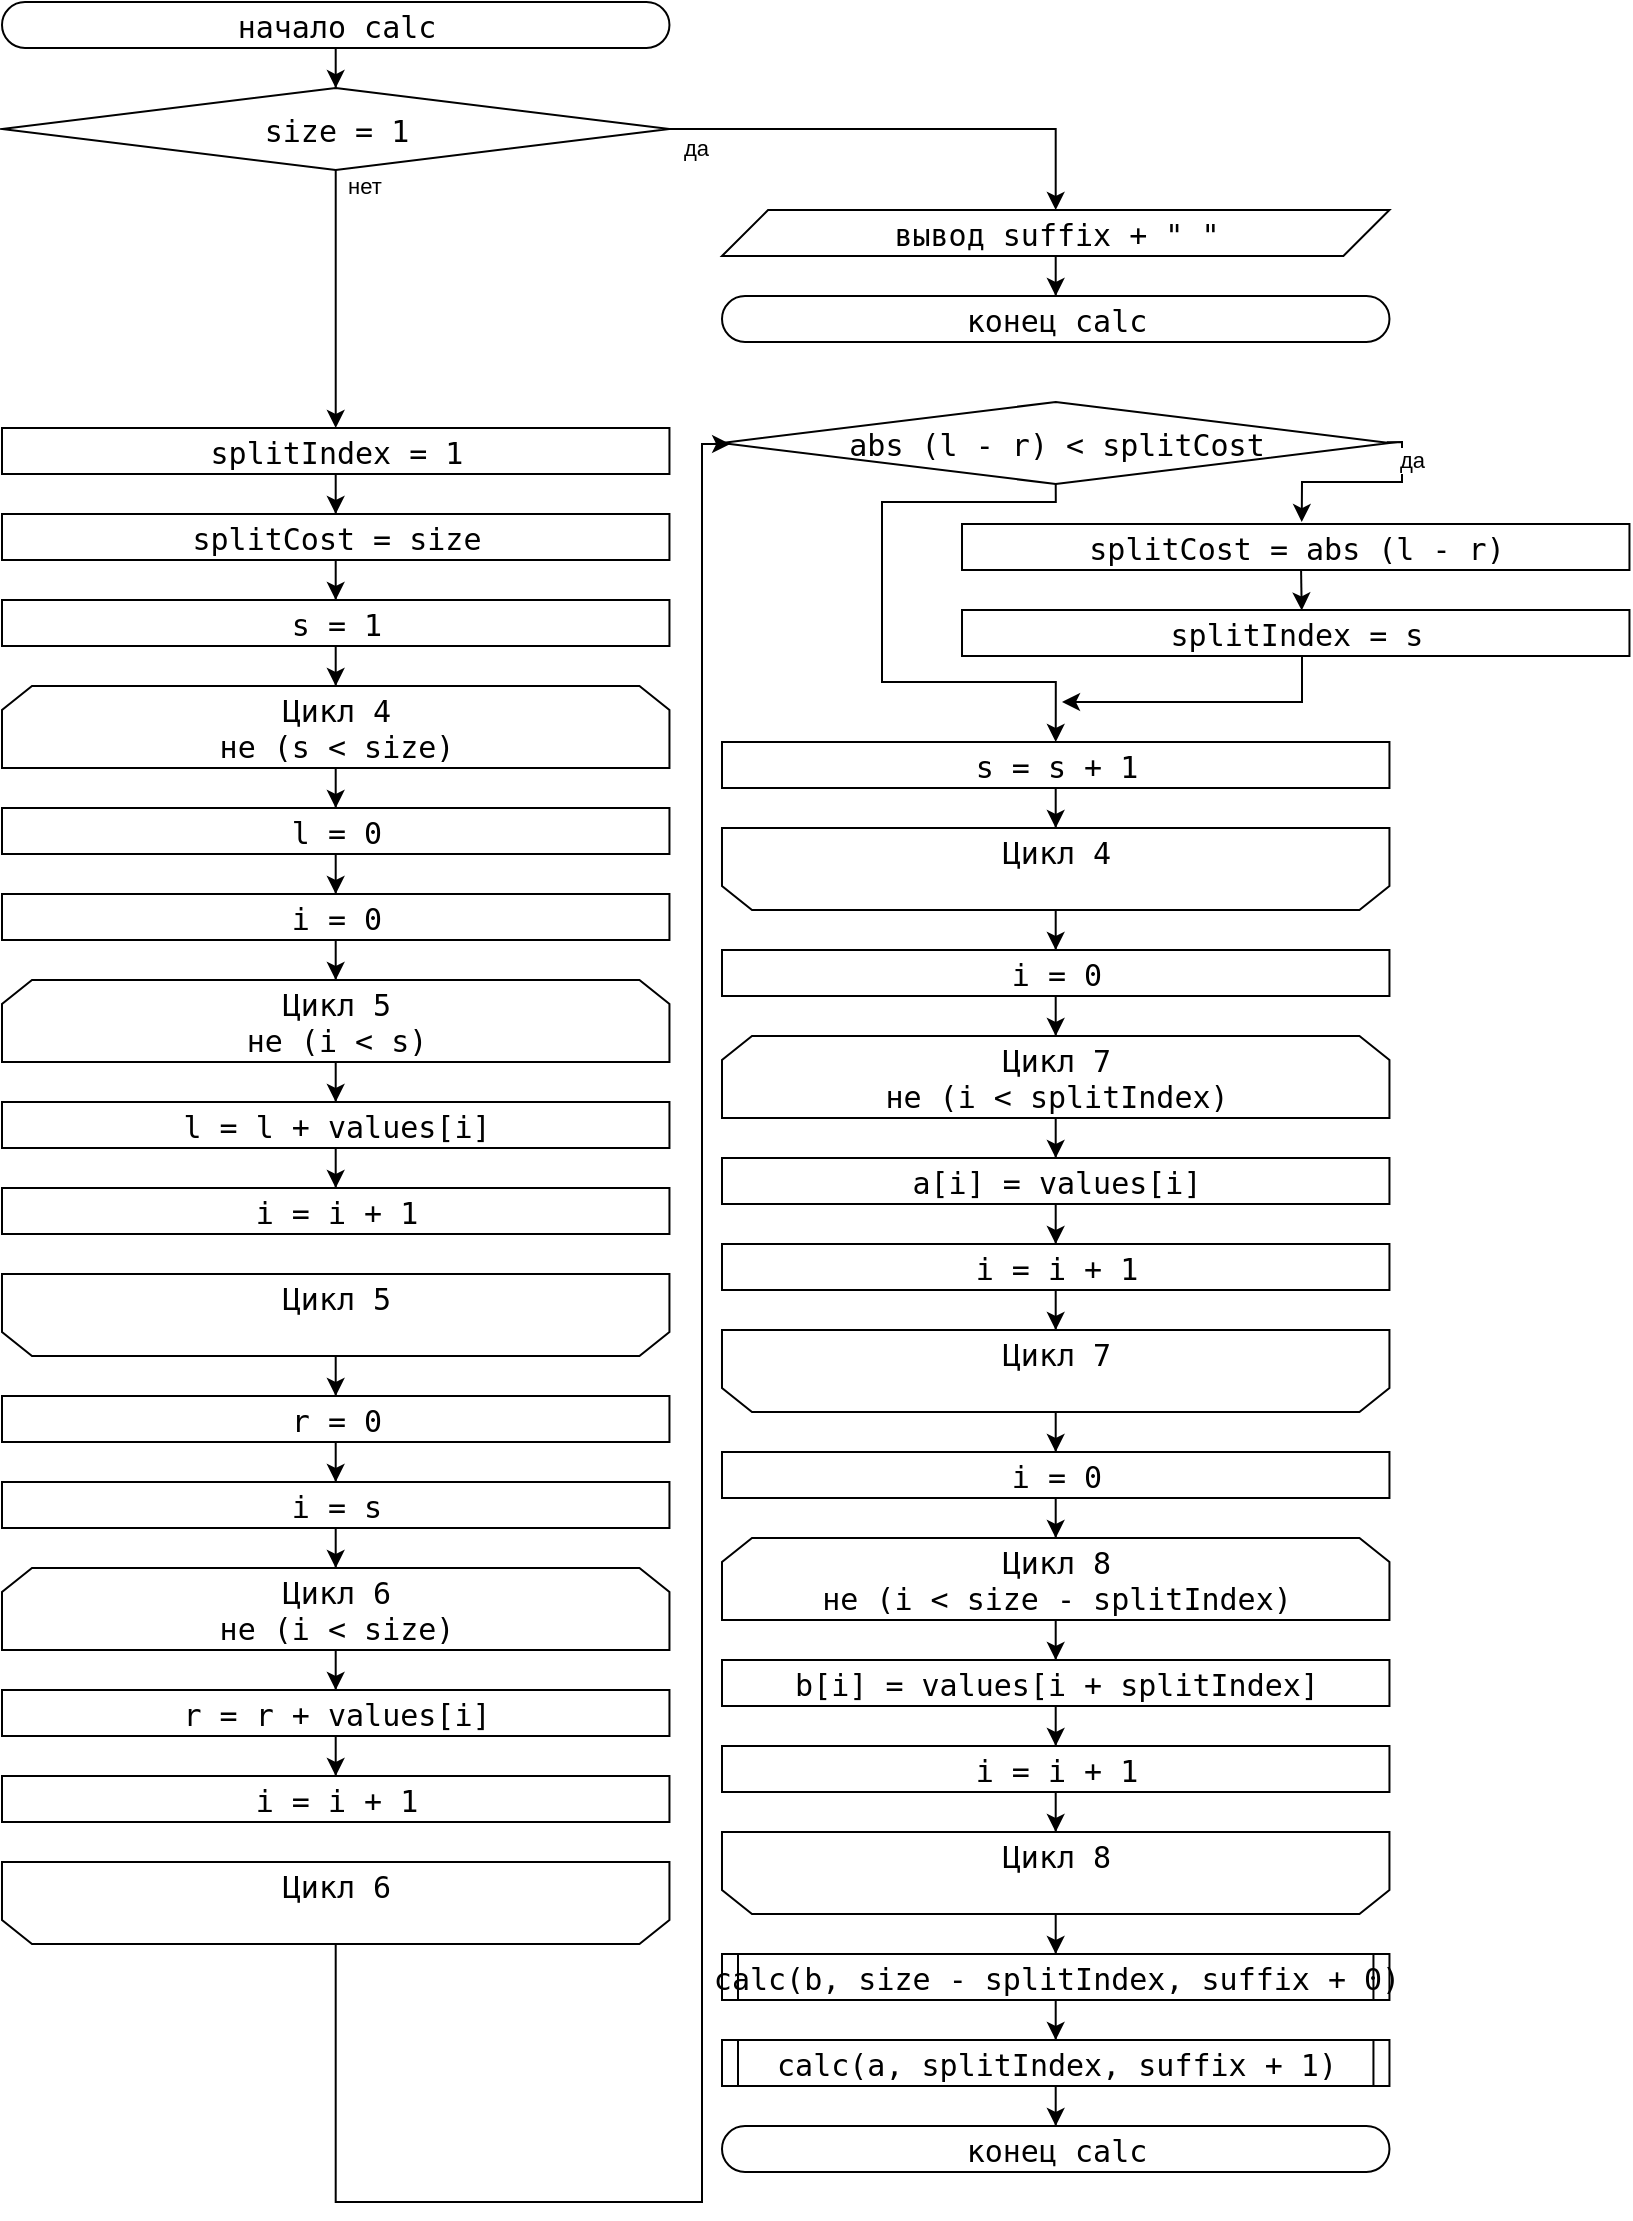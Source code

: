 <mxfile version="24.7.17" pages="2">
  <diagram id="page1" name="Page-1">
    <mxGraphModel dx="1793" dy="1098" grid="1" gridSize="10" guides="1" tooltips="1" connect="1" arrows="1" fold="1" page="1" pageScale="1" pageWidth="827" pageHeight="1169" math="0" shadow="0">
      <root>
        <mxCell id="0" />
        <mxCell id="1" parent="0" />
        <mxCell id="28" value="начало calc" style="fontSize=15;strokeWidth=1;html=1;glass=0;shadow=0;fontFamily=monospace;arcSize=987;rounded=1;absoluteArcSize=1;" parent="1" vertex="1">
          <mxGeometry width="333.724" height="23" as="geometry" />
        </mxCell>
        <mxCell id="30" value="вывод suffix + &quot; &quot;" style="fontSize=15;strokeWidth=1;html=1;glass=0;shadow=0;fontFamily=monospace;shape=parallelogram;perimeter=parallelogramPerimeter;size=0.069;" parent="1" vertex="1">
          <mxGeometry x="360.004" y="104" width="333.724" height="23" as="geometry" />
        </mxCell>
        <mxCell id="arrow-0" style="fontSize=15;strokeWidth=1;html=1;glass=0;shadow=0;rounded=0;orthogonalLoop=1;jettySize=auto;jumpStyle=sharp;edgeStyle=orthogonalEdgeStyle;" parent="1" source="29" target="30" edge="1">
          <mxGeometry relative="1" as="geometry" />
        </mxCell>
        <mxCell id="label-0" value="да" style="fontSize=15;strokeWidth=1;html=1;glass=0;shadow=0;edgeLabel;align=left;verticalAlign=top;resizable=0;points=[];" parent="arrow-0" vertex="1" connectable="0">
          <mxGeometry x="-1" y="-1" relative="1" as="geometry">
            <mxPoint x="5" y="-5" as="offset" />
          </mxGeometry>
        </mxCell>
        <mxCell id="31" value="конец calc" style="fontSize=15;strokeWidth=1;html=1;glass=0;shadow=0;fontFamily=monospace;arcSize=987;rounded=1;absoluteArcSize=1;" parent="1" vertex="1">
          <mxGeometry x="360.004" y="147" width="333.724" height="23" as="geometry" />
        </mxCell>
        <mxCell id="arrow-1" style="fontSize=15;strokeWidth=1;html=1;glass=0;shadow=0;rounded=0;orthogonalLoop=1;jettySize=auto;jumpStyle=sharp;edgeStyle=orthogonalEdgeStyle;" parent="1" source="30" target="31" edge="1">
          <mxGeometry relative="1" as="geometry" />
        </mxCell>
        <mxCell id="29" value="size = 1" style="fontSize=15;strokeWidth=1;html=1;glass=0;shadow=0;fontFamily=monospace;rhombus;" parent="1" vertex="1">
          <mxGeometry y="43" width="333.724" height="41" as="geometry" />
        </mxCell>
        <mxCell id="arrow-2" style="fontSize=15;strokeWidth=1;html=1;glass=0;shadow=0;rounded=0;orthogonalLoop=1;jettySize=auto;jumpStyle=sharp;edgeStyle=orthogonalEdgeStyle;" parent="1" source="28" target="29" edge="1">
          <mxGeometry relative="1" as="geometry" />
        </mxCell>
        <mxCell id="32" value="splitIndex = 1" style="fontSize=15;strokeWidth=1;html=1;glass=0;shadow=0;fontFamily=monospace;" parent="1" vertex="1">
          <mxGeometry y="213" width="333.724" height="23" as="geometry" />
        </mxCell>
        <mxCell id="arrow-3" style="fontSize=15;strokeWidth=1;html=1;glass=0;shadow=0;rounded=0;orthogonalLoop=1;jettySize=auto;jumpStyle=sharp;edgeStyle=orthogonalEdgeStyle;" parent="1" source="29" target="32" edge="1">
          <mxGeometry relative="1" as="geometry" />
        </mxCell>
        <mxCell id="label-3" value="нет" style="fontSize=15;strokeWidth=1;html=1;glass=0;shadow=0;edgeLabel;align=left;verticalAlign=top;resizable=0;points=[];" parent="arrow-3" vertex="1" connectable="0">
          <mxGeometry x="-1" y="-1" relative="1" as="geometry">
            <mxPoint x="5" y="-5" as="offset" />
          </mxGeometry>
        </mxCell>
        <mxCell id="33" value="splitCost = size" style="fontSize=15;strokeWidth=1;html=1;glass=0;shadow=0;fontFamily=monospace;" parent="1" vertex="1">
          <mxGeometry y="256" width="333.724" height="23" as="geometry" />
        </mxCell>
        <mxCell id="arrow-4" style="fontSize=15;strokeWidth=1;html=1;glass=0;shadow=0;rounded=0;orthogonalLoop=1;jettySize=auto;jumpStyle=sharp;edgeStyle=orthogonalEdgeStyle;" parent="1" source="32" target="33" edge="1">
          <mxGeometry relative="1" as="geometry" />
        </mxCell>
        <mxCell id="35" value="s = 1" style="fontSize=15;strokeWidth=1;html=1;glass=0;shadow=0;fontFamily=monospace;" parent="1" vertex="1">
          <mxGeometry y="299" width="333.724" height="23" as="geometry" />
        </mxCell>
        <mxCell id="arrow-5" style="fontSize=15;strokeWidth=1;html=1;glass=0;shadow=0;rounded=0;orthogonalLoop=1;jettySize=auto;jumpStyle=sharp;edgeStyle=orthogonalEdgeStyle;" parent="1" source="33" target="35" edge="1">
          <mxGeometry relative="1" as="geometry" />
        </mxCell>
        <mxCell id="38" value="l = 0" style="fontSize=15;strokeWidth=1;html=1;glass=0;shadow=0;fontFamily=monospace;" parent="1" vertex="1">
          <mxGeometry y="403" width="333.724" height="23" as="geometry" />
        </mxCell>
        <mxCell id="arrow-6" style="fontSize=15;strokeWidth=1;html=1;glass=0;shadow=0;rounded=0;orthogonalLoop=1;jettySize=auto;jumpStyle=sharp;edgeStyle=orthogonalEdgeStyle;" parent="1" source="37" target="38" edge="1">
          <mxGeometry relative="1" as="geometry" />
        </mxCell>
        <mxCell id="40" value="i = 0" style="fontSize=15;strokeWidth=1;html=1;glass=0;shadow=0;fontFamily=monospace;" parent="1" vertex="1">
          <mxGeometry y="446" width="333.724" height="23" as="geometry" />
        </mxCell>
        <mxCell id="arrow-7" style="fontSize=15;strokeWidth=1;html=1;glass=0;shadow=0;rounded=0;orthogonalLoop=1;jettySize=auto;jumpStyle=sharp;edgeStyle=orthogonalEdgeStyle;" parent="1" source="38" target="40" edge="1">
          <mxGeometry relative="1" as="geometry" />
        </mxCell>
        <mxCell id="43" value="l = l + values[i]" style="fontSize=15;strokeWidth=1;html=1;glass=0;shadow=0;fontFamily=monospace;" parent="1" vertex="1">
          <mxGeometry y="550" width="333.724" height="23" as="geometry" />
        </mxCell>
        <mxCell id="arrow-8" style="fontSize=15;strokeWidth=1;html=1;glass=0;shadow=0;rounded=0;orthogonalLoop=1;jettySize=auto;jumpStyle=sharp;edgeStyle=orthogonalEdgeStyle;" parent="1" source="42" target="43" edge="1">
          <mxGeometry relative="1" as="geometry" />
        </mxCell>
        <mxCell id="41" value="i = i + 1 " style="fontSize=15;strokeWidth=1;html=1;glass=0;shadow=0;fontFamily=monospace;" parent="1" vertex="1">
          <mxGeometry y="593" width="333.724" height="23" as="geometry" />
        </mxCell>
        <mxCell id="arrow-9" style="fontSize=15;strokeWidth=1;html=1;glass=0;shadow=0;rounded=0;orthogonalLoop=1;jettySize=auto;jumpStyle=sharp;edgeStyle=orthogonalEdgeStyle;" parent="1" source="43" target="41" edge="1">
          <mxGeometry relative="1" as="geometry" />
        </mxCell>
        <mxCell id="42" value="Цикл 5&#xa;не (i &lt; s)" style="fontSize=15;strokeWidth=1;html=1;glass=0;shadow=0;fontFamily=monospace;shape=loopLimit;direction=east;size=15" parent="1" vertex="1">
          <mxGeometry y="489" width="333.724" height="41" as="geometry" />
        </mxCell>
        <mxCell id="arrow-10" style="fontSize=15;strokeWidth=1;html=1;glass=0;shadow=0;rounded=0;orthogonalLoop=1;jettySize=auto;jumpStyle=sharp;edgeStyle=orthogonalEdgeStyle;" parent="1" source="40" target="42" edge="1">
          <mxGeometry relative="1" as="geometry" />
        </mxCell>
        <mxCell id="44" value="Цикл 5&#xa;" style="fontSize=15;strokeWidth=1;html=1;glass=0;shadow=0;fontFamily=monospace;shape=loopLimit;direction=west;size=15" parent="1" vertex="1">
          <mxGeometry y="636" width="333.724" height="41" as="geometry" />
        </mxCell>
        <mxCell id="45" value="r = 0" style="fontSize=15;strokeWidth=1;html=1;glass=0;shadow=0;fontFamily=monospace;" parent="1" vertex="1">
          <mxGeometry y="697" width="333.724" height="23" as="geometry" />
        </mxCell>
        <mxCell id="arrow-11" style="fontSize=15;strokeWidth=1;html=1;glass=0;shadow=0;rounded=0;orthogonalLoop=1;jettySize=auto;jumpStyle=sharp;edgeStyle=orthogonalEdgeStyle;" parent="1" source="44" target="45" edge="1">
          <mxGeometry relative="1" as="geometry" />
        </mxCell>
        <mxCell id="47" value="i = s" style="fontSize=15;strokeWidth=1;html=1;glass=0;shadow=0;fontFamily=monospace;" parent="1" vertex="1">
          <mxGeometry y="740" width="333.724" height="23" as="geometry" />
        </mxCell>
        <mxCell id="arrow-12" style="fontSize=15;strokeWidth=1;html=1;glass=0;shadow=0;rounded=0;orthogonalLoop=1;jettySize=auto;jumpStyle=sharp;edgeStyle=orthogonalEdgeStyle;" parent="1" source="45" target="47" edge="1">
          <mxGeometry relative="1" as="geometry" />
        </mxCell>
        <mxCell id="50" value="r = r + values[i]" style="fontSize=15;strokeWidth=1;html=1;glass=0;shadow=0;fontFamily=monospace;" parent="1" vertex="1">
          <mxGeometry y="844" width="333.724" height="23" as="geometry" />
        </mxCell>
        <mxCell id="arrow-13" style="fontSize=15;strokeWidth=1;html=1;glass=0;shadow=0;rounded=0;orthogonalLoop=1;jettySize=auto;jumpStyle=sharp;edgeStyle=orthogonalEdgeStyle;" parent="1" source="49" target="50" edge="1">
          <mxGeometry relative="1" as="geometry" />
        </mxCell>
        <mxCell id="48" value="i = i + 1 " style="fontSize=15;strokeWidth=1;html=1;glass=0;shadow=0;fontFamily=monospace;" parent="1" vertex="1">
          <mxGeometry y="887" width="333.724" height="23" as="geometry" />
        </mxCell>
        <mxCell id="arrow-14" style="fontSize=15;strokeWidth=1;html=1;glass=0;shadow=0;rounded=0;orthogonalLoop=1;jettySize=auto;jumpStyle=sharp;edgeStyle=orthogonalEdgeStyle;" parent="1" source="50" target="48" edge="1">
          <mxGeometry relative="1" as="geometry" />
        </mxCell>
        <mxCell id="49" value="Цикл 6&#xa;не (i &lt; size)" style="fontSize=15;strokeWidth=1;html=1;glass=0;shadow=0;fontFamily=monospace;shape=loopLimit;direction=east;size=15" parent="1" vertex="1">
          <mxGeometry y="783" width="333.724" height="41" as="geometry" />
        </mxCell>
        <mxCell id="arrow-15" style="fontSize=15;strokeWidth=1;html=1;glass=0;shadow=0;rounded=0;orthogonalLoop=1;jettySize=auto;jumpStyle=sharp;edgeStyle=orthogonalEdgeStyle;" parent="1" source="47" target="49" edge="1">
          <mxGeometry relative="1" as="geometry" />
        </mxCell>
        <mxCell id="51" value="Цикл 6&#xa;" style="fontSize=15;strokeWidth=1;html=1;glass=0;shadow=0;fontFamily=monospace;shape=loopLimit;direction=west;size=15" parent="1" vertex="1">
          <mxGeometry y="930" width="333.724" height="41" as="geometry" />
        </mxCell>
        <mxCell id="53" value="splitCost = abs (l - r)" style="fontSize=15;strokeWidth=1;html=1;glass=0;shadow=0;fontFamily=monospace;" parent="1" vertex="1">
          <mxGeometry x="480.004" y="261" width="333.724" height="23" as="geometry" />
        </mxCell>
        <mxCell id="arrow-16" style="fontSize=15;strokeWidth=1;html=1;glass=0;shadow=0;rounded=0;orthogonalLoop=1;jettySize=auto;jumpStyle=sharp;exitX=0.996;exitY=0.491;exitDx=0;exitDy=0;elbow=vertical;entryX=0.509;entryY=-0.043;entryDx=0;entryDy=0;entryPerimeter=0;exitPerimeter=0;" parent="1" source="52" target="53" edge="1">
          <mxGeometry relative="1" as="geometry">
            <mxPoint x="726.854" y="220.5" as="sourcePoint" />
            <mxPoint x="650" y="250" as="targetPoint" />
            <Array as="points">
              <mxPoint x="700" y="220" />
              <mxPoint x="700" y="240" />
              <mxPoint x="650" y="240" />
            </Array>
          </mxGeometry>
        </mxCell>
        <mxCell id="label-16" value="да" style="fontSize=15;strokeWidth=1;html=1;glass=0;shadow=0;edgeLabel;align=left;verticalAlign=top;resizable=0;points=[];" parent="arrow-16" vertex="1" connectable="0">
          <mxGeometry x="-1" y="-1" relative="1" as="geometry">
            <mxPoint x="5" y="-5" as="offset" />
          </mxGeometry>
        </mxCell>
        <mxCell id="54" value="splitIndex = s" style="fontSize=15;strokeWidth=1;html=1;glass=0;shadow=0;fontFamily=monospace;" parent="1" vertex="1">
          <mxGeometry x="480.004" y="304" width="333.724" height="23" as="geometry" />
        </mxCell>
        <mxCell id="arrow-17" style="fontSize=15;strokeWidth=1;html=1;glass=0;shadow=0;rounded=0;orthogonalLoop=1;jettySize=auto;jumpStyle=sharp;exitX=0.508;exitY=1.004;exitDx=0;exitDy=0;exitPerimeter=0;entryX=0.509;entryY=0.01;entryDx=0;entryDy=0;entryPerimeter=0;" parent="1" source="53" target="54" edge="1">
          <mxGeometry relative="1" as="geometry">
            <mxPoint x="646.692" y="284" as="sourcePoint" />
            <mxPoint x="650" y="300" as="targetPoint" />
          </mxGeometry>
        </mxCell>
        <mxCell id="52" value="abs (l - r) &lt; splitCost" style="fontSize=15;strokeWidth=1;html=1;glass=0;shadow=0;fontFamily=monospace;rhombus;" parent="1" vertex="1">
          <mxGeometry x="360" y="200" width="333.724" height="41" as="geometry" />
        </mxCell>
        <mxCell id="arrow-18" style="fontSize=15;strokeWidth=1;html=1;glass=0;shadow=0;rounded=0;orthogonalLoop=1;jettySize=auto;jumpStyle=sharp;edgeStyle=orthogonalEdgeStyle;" parent="1" source="51" target="52" edge="1">
          <mxGeometry relative="1" as="geometry">
            <Array as="points">
              <mxPoint x="167" y="1100" />
              <mxPoint x="350" y="1100" />
              <mxPoint x="350" y="221" />
            </Array>
          </mxGeometry>
        </mxCell>
        <mxCell id="36" value="s = s + 1 " style="fontSize=15;strokeWidth=1;html=1;glass=0;shadow=0;fontFamily=monospace;" parent="1" vertex="1">
          <mxGeometry x="360" y="370" width="333.724" height="23" as="geometry" />
        </mxCell>
        <mxCell id="arrow-19" style="fontSize=15;strokeWidth=1;html=1;glass=0;shadow=0;rounded=0;orthogonalLoop=1;jettySize=auto;jumpStyle=sharp;edgeStyle=orthogonalEdgeStyle;" parent="1" source="54" edge="1">
          <mxGeometry relative="1" as="geometry">
            <Array as="points">
              <mxPoint x="650" y="350" />
            </Array>
            <mxPoint x="530" y="350" as="targetPoint" />
          </mxGeometry>
        </mxCell>
        <mxCell id="arrow-20" style="fontSize=15;strokeWidth=1;html=1;glass=0;shadow=0;rounded=0;orthogonalLoop=1;jettySize=auto;jumpStyle=sharp;edgeStyle=orthogonalEdgeStyle;exitX=0.5;exitY=1;exitDx=0;exitDy=0;entryX=0.5;entryY=0;entryDx=0;entryDy=0;" parent="1" source="52" target="36" edge="1">
          <mxGeometry relative="1" as="geometry">
            <Array as="points">
              <mxPoint x="527" y="250" />
              <mxPoint x="440" y="250" />
              <mxPoint x="440" y="340" />
              <mxPoint x="527" y="340" />
            </Array>
          </mxGeometry>
        </mxCell>
        <mxCell id="37" value="Цикл 4&#xa;не (s &lt; size)" style="fontSize=15;strokeWidth=1;html=1;glass=0;shadow=0;fontFamily=monospace;shape=loopLimit;direction=east;size=15" parent="1" vertex="1">
          <mxGeometry y="342" width="333.724" height="41" as="geometry" />
        </mxCell>
        <mxCell id="arrow-21" style="fontSize=15;strokeWidth=1;html=1;glass=0;shadow=0;rounded=0;orthogonalLoop=1;jettySize=auto;jumpStyle=sharp;edgeStyle=orthogonalEdgeStyle;" parent="1" source="35" target="37" edge="1">
          <mxGeometry relative="1" as="geometry" />
        </mxCell>
        <mxCell id="55" value="Цикл 4&#xa;" style="fontSize=15;strokeWidth=1;html=1;glass=0;shadow=0;fontFamily=monospace;shape=loopLimit;direction=west;size=15" parent="1" vertex="1">
          <mxGeometry x="360" y="413" width="333.724" height="41" as="geometry" />
        </mxCell>
        <mxCell id="arrow-22" style="fontSize=15;strokeWidth=1;html=1;glass=0;shadow=0;rounded=0;orthogonalLoop=1;jettySize=auto;jumpStyle=sharp;edgeStyle=orthogonalEdgeStyle;" parent="1" source="36" target="55" edge="1">
          <mxGeometry relative="1" as="geometry" />
        </mxCell>
        <mxCell id="57" value="i = 0" style="fontSize=15;strokeWidth=1;html=1;glass=0;shadow=0;fontFamily=monospace;" parent="1" vertex="1">
          <mxGeometry x="360" y="474" width="333.724" height="23" as="geometry" />
        </mxCell>
        <mxCell id="arrow-23" style="fontSize=15;strokeWidth=1;html=1;glass=0;shadow=0;rounded=0;orthogonalLoop=1;jettySize=auto;jumpStyle=sharp;edgeStyle=orthogonalEdgeStyle;" parent="1" source="55" target="57" edge="1">
          <mxGeometry relative="1" as="geometry" />
        </mxCell>
        <mxCell id="60" value="a[i] = values[i]" style="fontSize=15;strokeWidth=1;html=1;glass=0;shadow=0;fontFamily=monospace;" parent="1" vertex="1">
          <mxGeometry x="360" y="578" width="333.724" height="23" as="geometry" />
        </mxCell>
        <mxCell id="arrow-24" style="fontSize=15;strokeWidth=1;html=1;glass=0;shadow=0;rounded=0;orthogonalLoop=1;jettySize=auto;jumpStyle=sharp;edgeStyle=orthogonalEdgeStyle;" parent="1" source="59" target="60" edge="1">
          <mxGeometry relative="1" as="geometry" />
        </mxCell>
        <mxCell id="58" value="i = i + 1 " style="fontSize=15;strokeWidth=1;html=1;glass=0;shadow=0;fontFamily=monospace;" parent="1" vertex="1">
          <mxGeometry x="360" y="621" width="333.724" height="23" as="geometry" />
        </mxCell>
        <mxCell id="arrow-25" style="fontSize=15;strokeWidth=1;html=1;glass=0;shadow=0;rounded=0;orthogonalLoop=1;jettySize=auto;jumpStyle=sharp;edgeStyle=orthogonalEdgeStyle;" parent="1" source="60" target="58" edge="1">
          <mxGeometry relative="1" as="geometry" />
        </mxCell>
        <mxCell id="59" value="Цикл 7&#xa;не (i &lt; splitIndex)" style="fontSize=15;strokeWidth=1;html=1;glass=0;shadow=0;fontFamily=monospace;shape=loopLimit;direction=east;size=15" parent="1" vertex="1">
          <mxGeometry x="360" y="517" width="333.724" height="41" as="geometry" />
        </mxCell>
        <mxCell id="arrow-26" style="fontSize=15;strokeWidth=1;html=1;glass=0;shadow=0;rounded=0;orthogonalLoop=1;jettySize=auto;jumpStyle=sharp;edgeStyle=orthogonalEdgeStyle;" parent="1" source="57" target="59" edge="1">
          <mxGeometry relative="1" as="geometry" />
        </mxCell>
        <mxCell id="61" value="Цикл 7&#xa;" style="fontSize=15;strokeWidth=1;html=1;glass=0;shadow=0;fontFamily=monospace;shape=loopLimit;direction=west;size=15" parent="1" vertex="1">
          <mxGeometry x="360" y="664" width="333.724" height="41" as="geometry" />
        </mxCell>
        <mxCell id="arrow-27" style="fontSize=15;strokeWidth=1;html=1;glass=0;shadow=0;rounded=0;orthogonalLoop=1;jettySize=auto;jumpStyle=sharp;edgeStyle=orthogonalEdgeStyle;" parent="1" source="58" target="61" edge="1">
          <mxGeometry relative="1" as="geometry" />
        </mxCell>
        <mxCell id="63" value="i = 0" style="fontSize=15;strokeWidth=1;html=1;glass=0;shadow=0;fontFamily=monospace;" parent="1" vertex="1">
          <mxGeometry x="360" y="725" width="333.724" height="23" as="geometry" />
        </mxCell>
        <mxCell id="arrow-28" style="fontSize=15;strokeWidth=1;html=1;glass=0;shadow=0;rounded=0;orthogonalLoop=1;jettySize=auto;jumpStyle=sharp;edgeStyle=orthogonalEdgeStyle;" parent="1" source="61" target="63" edge="1">
          <mxGeometry relative="1" as="geometry" />
        </mxCell>
        <mxCell id="66" value="b[i] = values[i + splitIndex]" style="fontSize=15;strokeWidth=1;html=1;glass=0;shadow=0;fontFamily=monospace;" parent="1" vertex="1">
          <mxGeometry x="360" y="829" width="333.724" height="23" as="geometry" />
        </mxCell>
        <mxCell id="arrow-29" style="fontSize=15;strokeWidth=1;html=1;glass=0;shadow=0;rounded=0;orthogonalLoop=1;jettySize=auto;jumpStyle=sharp;edgeStyle=orthogonalEdgeStyle;" parent="1" source="65" target="66" edge="1">
          <mxGeometry relative="1" as="geometry" />
        </mxCell>
        <mxCell id="64" value="i = i + 1 " style="fontSize=15;strokeWidth=1;html=1;glass=0;shadow=0;fontFamily=monospace;" parent="1" vertex="1">
          <mxGeometry x="360" y="872" width="333.724" height="23" as="geometry" />
        </mxCell>
        <mxCell id="arrow-30" style="fontSize=15;strokeWidth=1;html=1;glass=0;shadow=0;rounded=0;orthogonalLoop=1;jettySize=auto;jumpStyle=sharp;edgeStyle=orthogonalEdgeStyle;" parent="1" source="66" target="64" edge="1">
          <mxGeometry relative="1" as="geometry" />
        </mxCell>
        <mxCell id="65" value="Цикл 8&#xa;не (i &lt; size - splitIndex)" style="fontSize=15;strokeWidth=1;html=1;glass=0;shadow=0;fontFamily=monospace;shape=loopLimit;direction=east;size=15" parent="1" vertex="1">
          <mxGeometry x="360" y="768" width="333.724" height="41" as="geometry" />
        </mxCell>
        <mxCell id="arrow-31" style="fontSize=15;strokeWidth=1;html=1;glass=0;shadow=0;rounded=0;orthogonalLoop=1;jettySize=auto;jumpStyle=sharp;edgeStyle=orthogonalEdgeStyle;" parent="1" source="63" target="65" edge="1">
          <mxGeometry relative="1" as="geometry" />
        </mxCell>
        <mxCell id="67" value="Цикл 8&#xa;" style="fontSize=15;strokeWidth=1;html=1;glass=0;shadow=0;fontFamily=monospace;shape=loopLimit;direction=west;size=15" parent="1" vertex="1">
          <mxGeometry x="360" y="915" width="333.724" height="41" as="geometry" />
        </mxCell>
        <mxCell id="arrow-32" style="fontSize=15;strokeWidth=1;html=1;glass=0;shadow=0;rounded=0;orthogonalLoop=1;jettySize=auto;jumpStyle=sharp;edgeStyle=orthogonalEdgeStyle;" parent="1" source="64" target="67" edge="1">
          <mxGeometry relative="1" as="geometry" />
        </mxCell>
        <mxCell id="68" value="calc(b, size - splitIndex, suffix + 0)" style="fontSize=15;strokeWidth=1;html=1;glass=0;shadow=0;fontFamily=monospace;shape=process;size=0.023" parent="1" vertex="1">
          <mxGeometry x="360" y="976" width="333.724" height="23" as="geometry" />
        </mxCell>
        <mxCell id="arrow-33" style="fontSize=15;strokeWidth=1;html=1;glass=0;shadow=0;rounded=0;orthogonalLoop=1;jettySize=auto;jumpStyle=sharp;edgeStyle=orthogonalEdgeStyle;" parent="1" source="67" target="68" edge="1">
          <mxGeometry relative="1" as="geometry" />
        </mxCell>
        <mxCell id="69" value="calc(a, splitIndex, suffix + 1)" style="fontSize=15;strokeWidth=1;html=1;glass=0;shadow=0;fontFamily=monospace;shape=process;size=0.023" parent="1" vertex="1">
          <mxGeometry x="360" y="1019" width="333.724" height="23" as="geometry" />
        </mxCell>
        <mxCell id="arrow-34" style="fontSize=15;strokeWidth=1;html=1;glass=0;shadow=0;rounded=0;orthogonalLoop=1;jettySize=auto;jumpStyle=sharp;edgeStyle=orthogonalEdgeStyle;" parent="1" source="68" target="69" edge="1">
          <mxGeometry relative="1" as="geometry" />
        </mxCell>
        <mxCell id="70" value="конец calc" style="fontSize=15;strokeWidth=1;html=1;glass=0;shadow=0;fontFamily=monospace;arcSize=987;rounded=1;absoluteArcSize=1;" parent="1" vertex="1">
          <mxGeometry x="360" y="1062" width="333.724" height="23" as="geometry" />
        </mxCell>
        <mxCell id="arrow-35" style="fontSize=15;strokeWidth=1;html=1;glass=0;shadow=0;rounded=0;orthogonalLoop=1;jettySize=auto;jumpStyle=sharp;edgeStyle=orthogonalEdgeStyle;" parent="1" source="69" target="70" edge="1">
          <mxGeometry relative="1" as="geometry" />
        </mxCell>
      </root>
    </mxGraphModel>
  </diagram>
  <diagram id="4-0GvFZOyxvkADWDmITU" name="Page-2">
    <mxGraphModel dx="395" dy="1254" grid="1" gridSize="10" guides="1" tooltips="1" connect="1" arrows="1" fold="1" page="1" pageScale="1" pageWidth="827" pageHeight="1169" math="0" shadow="0">
      <root>
        <mxCell id="0" />
        <mxCell id="1" parent="0" />
        <mxCell id="kSIERSOG4_UXLvabk5aG-1" value="начало" style="fontSize=15;strokeWidth=1;html=1;glass=0;shadow=0;fontFamily=monospace;arcSize=987;rounded=1;absoluteArcSize=1;" vertex="1" parent="1">
          <mxGeometry x="1669.998" y="10" width="333.724" height="23" as="geometry" />
        </mxCell>
        <mxCell id="kSIERSOG4_UXLvabk5aG-2" value="ввод n" style="fontSize=15;strokeWidth=1;html=1;glass=0;shadow=0;fontFamily=monospace;shape=parallelogram;perimeter=parallelogramPerimeter;size=0.069;" vertex="1" parent="1">
          <mxGeometry x="1669.998" y="53" width="333.724" height="23" as="geometry" />
        </mxCell>
        <mxCell id="kSIERSOG4_UXLvabk5aG-3" style="fontSize=15;strokeWidth=1;html=1;glass=0;shadow=0;rounded=0;orthogonalLoop=1;jettySize=auto;jumpStyle=sharp;edgeStyle=orthogonalEdgeStyle;" edge="1" parent="1" source="kSIERSOG4_UXLvabk5aG-1" target="kSIERSOG4_UXLvabk5aG-2">
          <mxGeometry relative="1" as="geometry" />
        </mxCell>
        <mxCell id="kSIERSOG4_UXLvabk5aG-4" value="i = 0" style="fontSize=15;strokeWidth=1;html=1;glass=0;shadow=0;fontFamily=monospace;" vertex="1" parent="1">
          <mxGeometry x="1669.998" y="96" width="333.724" height="23" as="geometry" />
        </mxCell>
        <mxCell id="kSIERSOG4_UXLvabk5aG-5" style="fontSize=15;strokeWidth=1;html=1;glass=0;shadow=0;rounded=0;orthogonalLoop=1;jettySize=auto;jumpStyle=sharp;edgeStyle=orthogonalEdgeStyle;" edge="1" parent="1" source="kSIERSOG4_UXLvabk5aG-2" target="kSIERSOG4_UXLvabk5aG-4">
          <mxGeometry relative="1" as="geometry" />
        </mxCell>
        <mxCell id="kSIERSOG4_UXLvabk5aG-6" value="ввод values[i]" style="fontSize=15;strokeWidth=1;html=1;glass=0;shadow=0;fontFamily=monospace;shape=parallelogram;perimeter=parallelogramPerimeter;size=0.069;" vertex="1" parent="1">
          <mxGeometry x="1669.998" y="200" width="333.724" height="23" as="geometry" />
        </mxCell>
        <mxCell id="kSIERSOG4_UXLvabk5aG-7" style="fontSize=15;strokeWidth=1;html=1;glass=0;shadow=0;rounded=0;orthogonalLoop=1;jettySize=auto;jumpStyle=sharp;edgeStyle=orthogonalEdgeStyle;" edge="1" parent="1" source="kSIERSOG4_UXLvabk5aG-10" target="kSIERSOG4_UXLvabk5aG-6">
          <mxGeometry relative="1" as="geometry" />
        </mxCell>
        <mxCell id="kSIERSOG4_UXLvabk5aG-8" value="i = i + 1 " style="fontSize=15;strokeWidth=1;html=1;glass=0;shadow=0;fontFamily=monospace;" vertex="1" parent="1">
          <mxGeometry x="1669.998" y="243" width="333.724" height="23" as="geometry" />
        </mxCell>
        <mxCell id="kSIERSOG4_UXLvabk5aG-9" style="fontSize=15;strokeWidth=1;html=1;glass=0;shadow=0;rounded=0;orthogonalLoop=1;jettySize=auto;jumpStyle=sharp;edgeStyle=orthogonalEdgeStyle;" edge="1" parent="1" source="kSIERSOG4_UXLvabk5aG-6" target="kSIERSOG4_UXLvabk5aG-8">
          <mxGeometry relative="1" as="geometry" />
        </mxCell>
        <mxCell id="kSIERSOG4_UXLvabk5aG-10" value="Цикл 1&#xa;не (i &lt; n)" style="fontSize=15;strokeWidth=1;html=1;glass=0;shadow=0;fontFamily=monospace;shape=loopLimit;direction=east;size=15" vertex="1" parent="1">
          <mxGeometry x="1669.998" y="139" width="333.724" height="41" as="geometry" />
        </mxCell>
        <mxCell id="kSIERSOG4_UXLvabk5aG-11" style="fontSize=15;strokeWidth=1;html=1;glass=0;shadow=0;rounded=0;orthogonalLoop=1;jettySize=auto;jumpStyle=sharp;edgeStyle=orthogonalEdgeStyle;" edge="1" parent="1" source="kSIERSOG4_UXLvabk5aG-4" target="kSIERSOG4_UXLvabk5aG-10">
          <mxGeometry relative="1" as="geometry" />
        </mxCell>
        <mxCell id="kSIERSOG4_UXLvabk5aG-12" value="Цикл 1&#xa;" style="fontSize=15;strokeWidth=1;html=1;glass=0;shadow=0;fontFamily=monospace;shape=loopLimit;direction=west;size=15" vertex="1" parent="1">
          <mxGeometry x="1669.998" y="286" width="333.724" height="41" as="geometry" />
        </mxCell>
        <mxCell id="kSIERSOG4_UXLvabk5aG-13" style="fontSize=15;strokeWidth=1;html=1;glass=0;shadow=0;rounded=0;orthogonalLoop=1;jettySize=auto;jumpStyle=sharp;edgeStyle=orthogonalEdgeStyle;" edge="1" parent="1" source="kSIERSOG4_UXLvabk5aG-8" target="kSIERSOG4_UXLvabk5aG-12">
          <mxGeometry relative="1" as="geometry" />
        </mxCell>
        <mxCell id="kSIERSOG4_UXLvabk5aG-14" value="i = 0" style="fontSize=15;strokeWidth=1;html=1;glass=0;shadow=0;fontFamily=monospace;" vertex="1" parent="1">
          <mxGeometry x="1669.998" y="347" width="333.724" height="23" as="geometry" />
        </mxCell>
        <mxCell id="kSIERSOG4_UXLvabk5aG-15" style="fontSize=15;strokeWidth=1;html=1;glass=0;shadow=0;rounded=0;orthogonalLoop=1;jettySize=auto;jumpStyle=sharp;edgeStyle=orthogonalEdgeStyle;" edge="1" parent="1" source="kSIERSOG4_UXLvabk5aG-12" target="kSIERSOG4_UXLvabk5aG-14">
          <mxGeometry relative="1" as="geometry" />
        </mxCell>
        <mxCell id="kSIERSOG4_UXLvabk5aG-16" value="j = i + 1" style="fontSize=15;strokeWidth=1;html=1;glass=0;shadow=0;fontFamily=monospace;" vertex="1" parent="1">
          <mxGeometry x="1669.998" y="451" width="333.724" height="23" as="geometry" />
        </mxCell>
        <mxCell id="kSIERSOG4_UXLvabk5aG-17" style="fontSize=15;strokeWidth=1;html=1;glass=0;shadow=0;rounded=0;orthogonalLoop=1;jettySize=auto;jumpStyle=sharp;edgeStyle=orthogonalEdgeStyle;" edge="1" parent="1" source="kSIERSOG4_UXLvabk5aG-35" target="kSIERSOG4_UXLvabk5aG-16">
          <mxGeometry relative="1" as="geometry" />
        </mxCell>
        <mxCell id="kSIERSOG4_UXLvabk5aG-18" value="tmp = values[i]" style="fontSize=15;strokeWidth=1;html=1;glass=0;shadow=0;fontFamily=monospace;" vertex="1" parent="1">
          <mxGeometry x="2013.722" y="616" width="333.724" height="23" as="geometry" />
        </mxCell>
        <mxCell id="kSIERSOG4_UXLvabk5aG-19" style="fontSize=15;strokeWidth=1;html=1;glass=0;shadow=0;rounded=0;orthogonalLoop=1;jettySize=auto;jumpStyle=sharp;edgeStyle=orthogonalEdgeStyle;" edge="1" parent="1" source="kSIERSOG4_UXLvabk5aG-25" target="kSIERSOG4_UXLvabk5aG-18">
          <mxGeometry relative="1" as="geometry" />
        </mxCell>
        <mxCell id="kSIERSOG4_UXLvabk5aG-20" value="да" style="fontSize=15;strokeWidth=1;html=1;glass=0;shadow=0;edgeLabel;align=left;verticalAlign=top;resizable=0;points=[];" vertex="1" connectable="0" parent="kSIERSOG4_UXLvabk5aG-19">
          <mxGeometry x="-1" y="-1" relative="1" as="geometry">
            <mxPoint x="5" y="-5" as="offset" />
          </mxGeometry>
        </mxCell>
        <mxCell id="kSIERSOG4_UXLvabk5aG-21" value="values[i] = values[j]" style="fontSize=15;strokeWidth=1;html=1;glass=0;shadow=0;fontFamily=monospace;" vertex="1" parent="1">
          <mxGeometry x="2013.722" y="659" width="333.724" height="23" as="geometry" />
        </mxCell>
        <mxCell id="kSIERSOG4_UXLvabk5aG-22" style="fontSize=15;strokeWidth=1;html=1;glass=0;shadow=0;rounded=0;orthogonalLoop=1;jettySize=auto;jumpStyle=sharp;edgeStyle=orthogonalEdgeStyle;" edge="1" parent="1" source="kSIERSOG4_UXLvabk5aG-18" target="kSIERSOG4_UXLvabk5aG-21">
          <mxGeometry relative="1" as="geometry" />
        </mxCell>
        <mxCell id="kSIERSOG4_UXLvabk5aG-23" value="values[j] = tmp" style="fontSize=15;strokeWidth=1;html=1;glass=0;shadow=0;fontFamily=monospace;" vertex="1" parent="1">
          <mxGeometry x="2013.722" y="702" width="333.724" height="23" as="geometry" />
        </mxCell>
        <mxCell id="kSIERSOG4_UXLvabk5aG-24" style="fontSize=15;strokeWidth=1;html=1;glass=0;shadow=0;rounded=0;orthogonalLoop=1;jettySize=auto;jumpStyle=sharp;edgeStyle=orthogonalEdgeStyle;" edge="1" parent="1" source="kSIERSOG4_UXLvabk5aG-21" target="kSIERSOG4_UXLvabk5aG-23">
          <mxGeometry relative="1" as="geometry" />
        </mxCell>
        <mxCell id="kSIERSOG4_UXLvabk5aG-25" value="values[j] &lt; values[i]" style="fontSize=15;strokeWidth=1;html=1;glass=0;shadow=0;fontFamily=monospace;rhombus;" vertex="1" parent="1">
          <mxGeometry x="1669.998" y="555" width="333.724" height="41" as="geometry" />
        </mxCell>
        <mxCell id="kSIERSOG4_UXLvabk5aG-26" style="fontSize=15;strokeWidth=1;html=1;glass=0;shadow=0;rounded=0;orthogonalLoop=1;jettySize=auto;jumpStyle=sharp;edgeStyle=orthogonalEdgeStyle;" edge="1" parent="1" source="kSIERSOG4_UXLvabk5aG-30" target="kSIERSOG4_UXLvabk5aG-25">
          <mxGeometry relative="1" as="geometry" />
        </mxCell>
        <mxCell id="kSIERSOG4_UXLvabk5aG-27" value="j = j + 1 " style="fontSize=15;strokeWidth=1;html=1;glass=0;shadow=0;fontFamily=monospace;" vertex="1" parent="1">
          <mxGeometry x="1669.998" y="768" width="333.724" height="23" as="geometry" />
        </mxCell>
        <mxCell id="kSIERSOG4_UXLvabk5aG-28" style="fontSize=15;strokeWidth=1;html=1;glass=0;shadow=0;rounded=0;orthogonalLoop=1;jettySize=auto;jumpStyle=sharp;edgeStyle=orthogonalEdgeStyle;" edge="1" parent="1" source="kSIERSOG4_UXLvabk5aG-23" target="kSIERSOG4_UXLvabk5aG-27">
          <mxGeometry relative="1" as="geometry">
            <Array as="points">
              <mxPoint x="2180.584" y="725" />
            </Array>
          </mxGeometry>
        </mxCell>
        <mxCell id="kSIERSOG4_UXLvabk5aG-29" style="fontSize=15;strokeWidth=1;html=1;glass=0;shadow=0;rounded=0;orthogonalLoop=1;jettySize=auto;jumpStyle=sharp;edgeStyle=orthogonalEdgeStyle;" edge="1" parent="1" source="kSIERSOG4_UXLvabk5aG-25" target="kSIERSOG4_UXLvabk5aG-27">
          <mxGeometry relative="1" as="geometry" />
        </mxCell>
        <mxCell id="kSIERSOG4_UXLvabk5aG-30" value="Цикл 3&#xa;не (j &lt; n)" style="fontSize=15;strokeWidth=1;html=1;glass=0;shadow=0;fontFamily=monospace;shape=loopLimit;direction=east;size=15" vertex="1" parent="1">
          <mxGeometry x="1669.998" y="494" width="333.724" height="41" as="geometry" />
        </mxCell>
        <mxCell id="kSIERSOG4_UXLvabk5aG-31" style="fontSize=15;strokeWidth=1;html=1;glass=0;shadow=0;rounded=0;orthogonalLoop=1;jettySize=auto;jumpStyle=sharp;edgeStyle=orthogonalEdgeStyle;" edge="1" parent="1" source="kSIERSOG4_UXLvabk5aG-16" target="kSIERSOG4_UXLvabk5aG-30">
          <mxGeometry relative="1" as="geometry" />
        </mxCell>
        <mxCell id="kSIERSOG4_UXLvabk5aG-32" value="Цикл 3&#xa;" style="fontSize=15;strokeWidth=1;html=1;glass=0;shadow=0;fontFamily=monospace;shape=loopLimit;direction=west;size=15" vertex="1" parent="1">
          <mxGeometry x="1669.998" y="811" width="333.724" height="41" as="geometry" />
        </mxCell>
        <mxCell id="kSIERSOG4_UXLvabk5aG-33" value="i = i + 1 " style="fontSize=15;strokeWidth=1;html=1;glass=0;shadow=0;fontFamily=monospace;" vertex="1" parent="1">
          <mxGeometry x="1669.998" y="872" width="333.724" height="23" as="geometry" />
        </mxCell>
        <mxCell id="kSIERSOG4_UXLvabk5aG-34" style="fontSize=15;strokeWidth=1;html=1;glass=0;shadow=0;rounded=0;orthogonalLoop=1;jettySize=auto;jumpStyle=sharp;edgeStyle=orthogonalEdgeStyle;" edge="1" parent="1" source="kSIERSOG4_UXLvabk5aG-32" target="kSIERSOG4_UXLvabk5aG-33">
          <mxGeometry relative="1" as="geometry" />
        </mxCell>
        <mxCell id="kSIERSOG4_UXLvabk5aG-35" value="Цикл 2&#xa;не (i &lt; n)" style="fontSize=15;strokeWidth=1;html=1;glass=0;shadow=0;fontFamily=monospace;shape=loopLimit;direction=east;size=15" vertex="1" parent="1">
          <mxGeometry x="1669.998" y="390" width="333.724" height="41" as="geometry" />
        </mxCell>
        <mxCell id="kSIERSOG4_UXLvabk5aG-36" style="fontSize=15;strokeWidth=1;html=1;glass=0;shadow=0;rounded=0;orthogonalLoop=1;jettySize=auto;jumpStyle=sharp;edgeStyle=orthogonalEdgeStyle;" edge="1" parent="1" source="kSIERSOG4_UXLvabk5aG-14" target="kSIERSOG4_UXLvabk5aG-35">
          <mxGeometry relative="1" as="geometry" />
        </mxCell>
        <mxCell id="kSIERSOG4_UXLvabk5aG-37" value="Цикл 2&#xa;" style="fontSize=15;strokeWidth=1;html=1;glass=0;shadow=0;fontFamily=monospace;shape=loopLimit;direction=west;size=15" vertex="1" parent="1">
          <mxGeometry x="1669.998" y="915" width="333.724" height="41" as="geometry" />
        </mxCell>
        <mxCell id="kSIERSOG4_UXLvabk5aG-38" style="fontSize=15;strokeWidth=1;html=1;glass=0;shadow=0;rounded=0;orthogonalLoop=1;jettySize=auto;jumpStyle=sharp;edgeStyle=orthogonalEdgeStyle;" edge="1" parent="1" source="kSIERSOG4_UXLvabk5aG-33" target="kSIERSOG4_UXLvabk5aG-37">
          <mxGeometry relative="1" as="geometry" />
        </mxCell>
        <mxCell id="kSIERSOG4_UXLvabk5aG-39" value="calc(values, n)" style="fontSize=15;strokeWidth=1;html=1;glass=0;shadow=0;fontFamily=monospace;shape=process;size=0.023" vertex="1" parent="1">
          <mxGeometry x="1669.998" y="976" width="333.724" height="23" as="geometry" />
        </mxCell>
        <mxCell id="kSIERSOG4_UXLvabk5aG-40" style="fontSize=15;strokeWidth=1;html=1;glass=0;shadow=0;rounded=0;orthogonalLoop=1;jettySize=auto;jumpStyle=sharp;edgeStyle=orthogonalEdgeStyle;" edge="1" parent="1" source="kSIERSOG4_UXLvabk5aG-37" target="kSIERSOG4_UXLvabk5aG-39">
          <mxGeometry relative="1" as="geometry" />
        </mxCell>
        <mxCell id="kSIERSOG4_UXLvabk5aG-41" value="конец" style="fontSize=15;strokeWidth=1;html=1;glass=0;shadow=0;fontFamily=monospace;arcSize=987;rounded=1;absoluteArcSize=1;" vertex="1" parent="1">
          <mxGeometry x="1669.998" y="1019" width="333.724" height="23" as="geometry" />
        </mxCell>
        <mxCell id="kSIERSOG4_UXLvabk5aG-42" style="fontSize=15;strokeWidth=1;html=1;glass=0;shadow=0;rounded=0;orthogonalLoop=1;jettySize=auto;jumpStyle=sharp;edgeStyle=orthogonalEdgeStyle;" edge="1" parent="1" source="kSIERSOG4_UXLvabk5aG-39" target="kSIERSOG4_UXLvabk5aG-41">
          <mxGeometry relative="1" as="geometry" />
        </mxCell>
      </root>
    </mxGraphModel>
  </diagram>
</mxfile>

